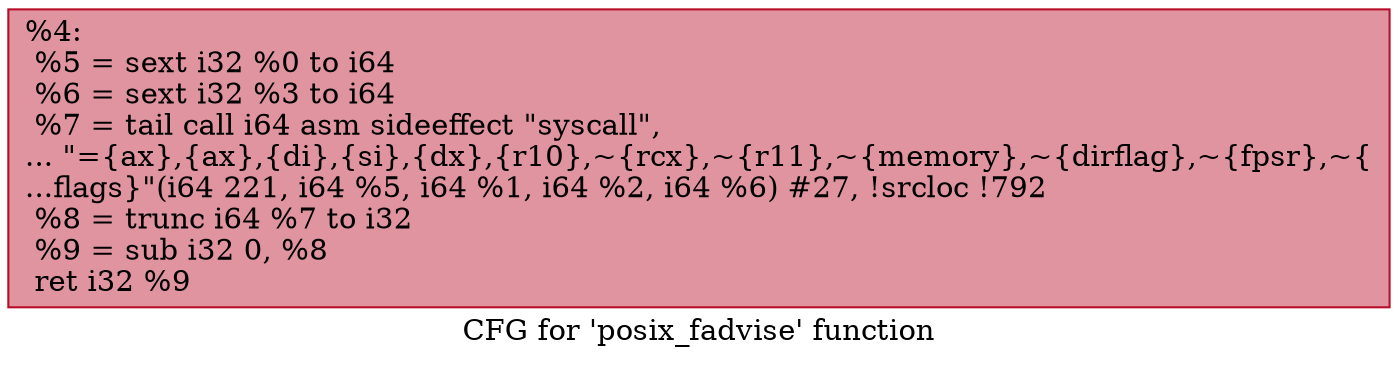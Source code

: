 digraph "CFG for 'posix_fadvise' function" {
	label="CFG for 'posix_fadvise' function";

	Node0x251c8f0 [shape=record,color="#b70d28ff", style=filled, fillcolor="#b70d2870",label="{%4:\l  %5 = sext i32 %0 to i64\l  %6 = sext i32 %3 to i64\l  %7 = tail call i64 asm sideeffect \"syscall\",\l... \"=\{ax\},\{ax\},\{di\},\{si\},\{dx\},\{r10\},~\{rcx\},~\{r11\},~\{memory\},~\{dirflag\},~\{fpsr\},~\{\l...flags\}\"(i64 221, i64 %5, i64 %1, i64 %2, i64 %6) #27, !srcloc !792\l  %8 = trunc i64 %7 to i32\l  %9 = sub i32 0, %8\l  ret i32 %9\l}"];
}
